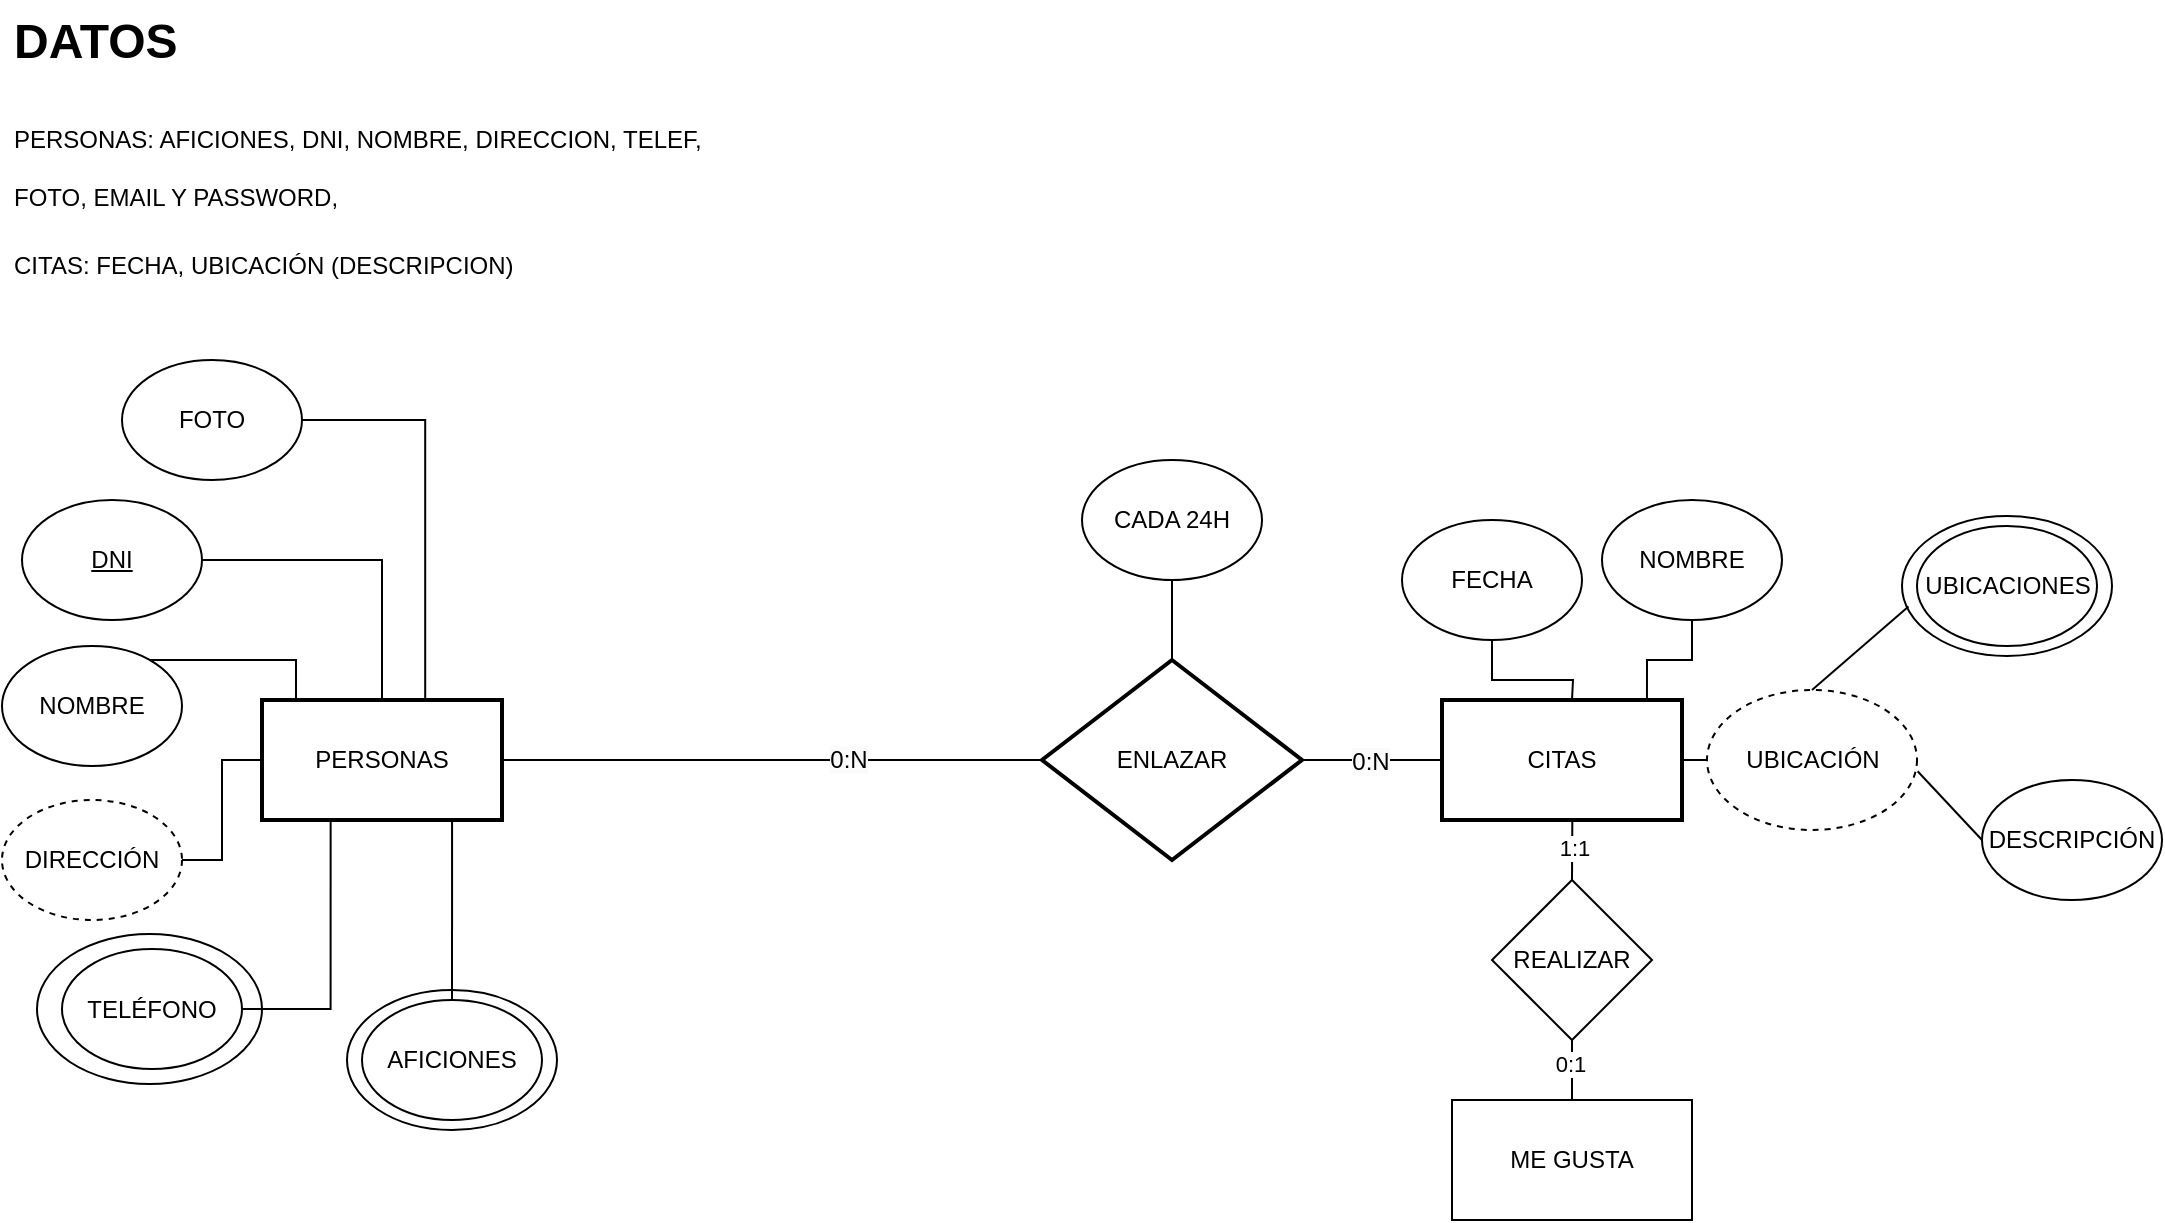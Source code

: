 <mxfile version="24.7.17">
  <diagram id="axB7szs_uBeu4hfYstc7" name="Página-1">
    <mxGraphModel dx="1419" dy="783" grid="1" gridSize="10" guides="1" tooltips="1" connect="1" arrows="1" fold="1" page="1" pageScale="1" pageWidth="827" pageHeight="1169" math="0" shadow="0">
      <root>
        <mxCell id="0" />
        <mxCell id="1" parent="0" />
        <mxCell id="F3HrLOQjKa00HK4MqhvZ-8" value="" style="ellipse;whiteSpace=wrap;html=1;" vertex="1" parent="1">
          <mxGeometry x="990" y="338" width="105" height="70" as="geometry" />
        </mxCell>
        <mxCell id="v1AuQ7H95rM6WsMichzJ-2" value="TELÉFONO" style="ellipse;whiteSpace=wrap;html=1;" parent="1" vertex="1">
          <mxGeometry x="57.5" y="547" width="112.5" height="75" as="geometry" />
        </mxCell>
        <mxCell id="SdneMGF3WSqkRSDgV3Lc-28" value="UBICACIÓN" style="ellipse;whiteSpace=wrap;html=1;dashed=1;" parent="1" vertex="1">
          <mxGeometry x="892.5" y="425" width="105" height="70" as="geometry" />
        </mxCell>
        <mxCell id="SdneMGF3WSqkRSDgV3Lc-23" value="AFICIONES" style="ellipse;whiteSpace=wrap;html=1;" parent="1" vertex="1">
          <mxGeometry x="212.5" y="575" width="105" height="70" as="geometry" />
        </mxCell>
        <mxCell id="EXCapHJ6gCYgwVX0uH0I-8" style="edgeStyle=orthogonalEdgeStyle;rounded=0;orthogonalLoop=1;jettySize=auto;html=1;endArrow=baseDash;endFill=0;" parent="1" source="EXCapHJ6gCYgwVX0uH0I-1" target="EXCapHJ6gCYgwVX0uH0I-5" edge="1">
          <mxGeometry relative="1" as="geometry" />
        </mxCell>
        <mxCell id="SdneMGF3WSqkRSDgV3Lc-26" value="&lt;span style=&quot;font-size: 12px; background-color: rgb(251, 251, 251);&quot;&gt;0:N&lt;/span&gt;" style="edgeLabel;html=1;align=center;verticalAlign=middle;resizable=0;points=[];" parent="EXCapHJ6gCYgwVX0uH0I-8" vertex="1" connectable="0">
          <mxGeometry x="-0.277" relative="1" as="geometry">
            <mxPoint as="offset" />
          </mxGeometry>
        </mxCell>
        <mxCell id="EXCapHJ6gCYgwVX0uH0I-9" style="edgeStyle=orthogonalEdgeStyle;rounded=0;orthogonalLoop=1;jettySize=auto;html=1;entryX=0;entryY=0.5;entryDx=0;entryDy=0;endArrow=baseDash;endFill=0;" parent="1" source="EXCapHJ6gCYgwVX0uH0I-1" target="EXCapHJ6gCYgwVX0uH0I-7" edge="1">
          <mxGeometry relative="1" as="geometry" />
        </mxCell>
        <mxCell id="SdneMGF3WSqkRSDgV3Lc-27" value="&lt;span style=&quot;font-size: 12px; background-color: rgb(251, 251, 251);&quot;&gt;0:N&lt;/span&gt;" style="edgeLabel;html=1;align=center;verticalAlign=middle;resizable=0;points=[];" parent="EXCapHJ6gCYgwVX0uH0I-9" vertex="1" connectable="0">
          <mxGeometry x="-0.034" y="-1" relative="1" as="geometry">
            <mxPoint as="offset" />
          </mxGeometry>
        </mxCell>
        <mxCell id="SdneMGF3WSqkRSDgV3Lc-25" style="edgeStyle=orthogonalEdgeStyle;rounded=0;orthogonalLoop=1;jettySize=auto;html=1;entryX=0.5;entryY=1;entryDx=0;entryDy=0;endArrow=baseDash;endFill=0;" parent="1" source="EXCapHJ6gCYgwVX0uH0I-1" target="SdneMGF3WSqkRSDgV3Lc-24" edge="1">
          <mxGeometry relative="1" as="geometry" />
        </mxCell>
        <mxCell id="EXCapHJ6gCYgwVX0uH0I-1" value="ENLAZAR" style="rhombus;whiteSpace=wrap;html=1;strokeWidth=2;" parent="1" vertex="1">
          <mxGeometry x="560" y="410" width="130" height="100" as="geometry" />
        </mxCell>
        <mxCell id="EXCapHJ6gCYgwVX0uH0I-4" value="&lt;h1 style=&quot;margin-top: 0px;&quot;&gt;&lt;span style=&quot;background-color: initial;&quot;&gt;DATOS&lt;/span&gt;&lt;/h1&gt;&lt;h1 style=&quot;margin-top: 0px;&quot;&gt;&lt;span style=&quot;font-size: 12px; font-weight: 400;&quot;&gt;PERSONAS: AFICIONES, DNI, NOMBRE, DIRECCION, TELEF, FOTO, EMAIL Y PASSWORD,&amp;nbsp;&lt;/span&gt;&lt;/h1&gt;&lt;div&gt;&lt;span style=&quot;font-size: 12px; font-weight: 400;&quot;&gt;CITAS: FECHA, UBICACIÓN (DESCRIPCION)&lt;/span&gt;&lt;/div&gt;&lt;div&gt;&lt;span style=&quot;font-size: 12px; font-weight: 400;&quot;&gt;&lt;br&gt;&lt;/span&gt;&lt;/div&gt;&lt;div&gt;&lt;span style=&quot;font-size: 12px; font-weight: 400;&quot;&gt;&lt;br&gt;&lt;/span&gt;&lt;/div&gt;&lt;div&gt;&lt;span style=&quot;font-size: 12px; font-weight: 400;&quot;&gt;&lt;br&gt;&lt;/span&gt;&lt;/div&gt;&lt;div&gt;&lt;span style=&quot;font-size: 12px; font-weight: 400;&quot;&gt;&lt;br&gt;&lt;/span&gt;&lt;/div&gt;&lt;div&gt;&lt;span style=&quot;font-size: 12px; font-weight: 400;&quot;&gt;&lt;br&gt;&lt;/span&gt;&lt;/div&gt;&lt;div&gt;&lt;span style=&quot;font-size: 12px; font-weight: 400;&quot;&gt;&lt;br&gt;&lt;/span&gt;&lt;/div&gt;&lt;div&gt;&lt;br&gt;&lt;/div&gt;" style="text;html=1;whiteSpace=wrap;overflow=hidden;rounded=0;" parent="1" vertex="1">
          <mxGeometry x="44" y="80" width="370" height="160" as="geometry" />
        </mxCell>
        <mxCell id="EXCapHJ6gCYgwVX0uH0I-5" value="PERSONAS" style="rounded=0;whiteSpace=wrap;html=1;strokeWidth=2;" parent="1" vertex="1">
          <mxGeometry x="170" y="430" width="120" height="60" as="geometry" />
        </mxCell>
        <mxCell id="EXCapHJ6gCYgwVX0uH0I-7" value="CITAS" style="rounded=0;whiteSpace=wrap;html=1;strokeWidth=2;" parent="1" vertex="1">
          <mxGeometry x="760" y="430" width="120" height="60" as="geometry" />
        </mxCell>
        <mxCell id="SdneMGF3WSqkRSDgV3Lc-2" value="TELÉFONO" style="ellipse;whiteSpace=wrap;html=1;" parent="1" vertex="1">
          <mxGeometry x="70" y="554.5" width="90" height="60" as="geometry" />
        </mxCell>
        <mxCell id="SdneMGF3WSqkRSDgV3Lc-12" style="edgeStyle=orthogonalEdgeStyle;rounded=0;orthogonalLoop=1;jettySize=auto;html=1;entryX=0;entryY=0.5;entryDx=0;entryDy=0;endArrow=baseDash;endFill=0;" parent="1" source="SdneMGF3WSqkRSDgV3Lc-3" target="EXCapHJ6gCYgwVX0uH0I-5" edge="1">
          <mxGeometry relative="1" as="geometry" />
        </mxCell>
        <mxCell id="SdneMGF3WSqkRSDgV3Lc-3" value="DIRECCIÓN" style="ellipse;whiteSpace=wrap;html=1;dashed=1;" parent="1" vertex="1">
          <mxGeometry x="40" y="480" width="90" height="60" as="geometry" />
        </mxCell>
        <mxCell id="SdneMGF3WSqkRSDgV3Lc-4" value="NOMBRE" style="ellipse;whiteSpace=wrap;html=1;" parent="1" vertex="1">
          <mxGeometry x="40" y="403" width="90" height="60" as="geometry" />
        </mxCell>
        <mxCell id="SdneMGF3WSqkRSDgV3Lc-10" style="edgeStyle=orthogonalEdgeStyle;rounded=0;orthogonalLoop=1;jettySize=auto;html=1;entryX=0.5;entryY=0;entryDx=0;entryDy=0;endArrow=baseDash;endFill=0;" parent="1" source="SdneMGF3WSqkRSDgV3Lc-5" target="EXCapHJ6gCYgwVX0uH0I-5" edge="1">
          <mxGeometry relative="1" as="geometry" />
        </mxCell>
        <mxCell id="SdneMGF3WSqkRSDgV3Lc-5" value="&lt;u&gt;DNI&lt;/u&gt;" style="ellipse;whiteSpace=wrap;html=1;" parent="1" vertex="1">
          <mxGeometry x="50" y="330" width="90" height="60" as="geometry" />
        </mxCell>
        <mxCell id="SdneMGF3WSqkRSDgV3Lc-8" value="FOTO" style="ellipse;whiteSpace=wrap;html=1;" parent="1" vertex="1">
          <mxGeometry x="100" y="260" width="90" height="60" as="geometry" />
        </mxCell>
        <mxCell id="SdneMGF3WSqkRSDgV3Lc-9" style="edgeStyle=orthogonalEdgeStyle;rounded=0;orthogonalLoop=1;jettySize=auto;html=1;entryX=0.68;entryY=-0.007;entryDx=0;entryDy=0;entryPerimeter=0;endArrow=baseDash;endFill=0;" parent="1" source="SdneMGF3WSqkRSDgV3Lc-8" target="EXCapHJ6gCYgwVX0uH0I-5" edge="1">
          <mxGeometry relative="1" as="geometry">
            <Array as="points">
              <mxPoint x="252" y="290" />
            </Array>
          </mxGeometry>
        </mxCell>
        <mxCell id="SdneMGF3WSqkRSDgV3Lc-11" style="edgeStyle=orthogonalEdgeStyle;rounded=0;orthogonalLoop=1;jettySize=auto;html=1;endArrow=baseDash;endFill=0;" parent="1" source="SdneMGF3WSqkRSDgV3Lc-4" edge="1">
          <mxGeometry relative="1" as="geometry">
            <mxPoint x="187" y="430" as="targetPoint" />
            <Array as="points">
              <mxPoint x="187" y="410" />
            </Array>
          </mxGeometry>
        </mxCell>
        <mxCell id="SdneMGF3WSqkRSDgV3Lc-13" style="edgeStyle=orthogonalEdgeStyle;rounded=0;orthogonalLoop=1;jettySize=auto;html=1;entryX=0.286;entryY=0.997;entryDx=0;entryDy=0;entryPerimeter=0;endArrow=baseDash;endFill=0;" parent="1" source="SdneMGF3WSqkRSDgV3Lc-2" target="EXCapHJ6gCYgwVX0uH0I-5" edge="1">
          <mxGeometry relative="1" as="geometry" />
        </mxCell>
        <mxCell id="SdneMGF3WSqkRSDgV3Lc-14" value="FECHA" style="ellipse;whiteSpace=wrap;html=1;" parent="1" vertex="1">
          <mxGeometry x="740" y="340" width="90" height="60" as="geometry" />
        </mxCell>
        <mxCell id="SdneMGF3WSqkRSDgV3Lc-19" style="edgeStyle=orthogonalEdgeStyle;rounded=0;orthogonalLoop=1;jettySize=auto;html=1;entryX=1;entryY=0.5;entryDx=0;entryDy=0;endArrow=baseDash;endFill=0;exitX=0;exitY=0.5;exitDx=0;exitDy=0;" parent="1" target="EXCapHJ6gCYgwVX0uH0I-7" edge="1" source="SdneMGF3WSqkRSDgV3Lc-28">
          <mxGeometry relative="1" as="geometry">
            <mxPoint x="900" y="460" as="sourcePoint" />
          </mxGeometry>
        </mxCell>
        <mxCell id="SdneMGF3WSqkRSDgV3Lc-17" style="edgeStyle=orthogonalEdgeStyle;rounded=0;orthogonalLoop=1;jettySize=auto;html=1;endArrow=baseDash;endFill=0;" parent="1" source="SdneMGF3WSqkRSDgV3Lc-14" edge="1">
          <mxGeometry relative="1" as="geometry">
            <mxPoint x="825" y="430" as="targetPoint" />
          </mxGeometry>
        </mxCell>
        <mxCell id="SdneMGF3WSqkRSDgV3Lc-18" style="edgeStyle=orthogonalEdgeStyle;rounded=0;orthogonalLoop=1;jettySize=auto;html=1;entryX=0.543;entryY=1.007;entryDx=0;entryDy=0;entryPerimeter=0;endArrow=baseDash;endFill=0;" parent="1" target="EXCapHJ6gCYgwVX0uH0I-7" edge="1">
          <mxGeometry relative="1" as="geometry">
            <mxPoint x="825" y="520" as="sourcePoint" />
          </mxGeometry>
        </mxCell>
        <mxCell id="SdneMGF3WSqkRSDgV3Lc-32" value="1:1" style="edgeLabel;html=1;align=center;verticalAlign=middle;resizable=0;points=[];" parent="SdneMGF3WSqkRSDgV3Lc-18" vertex="1" connectable="0">
          <mxGeometry x="0.089" y="-1" relative="1" as="geometry">
            <mxPoint as="offset" />
          </mxGeometry>
        </mxCell>
        <mxCell id="SdneMGF3WSqkRSDgV3Lc-20" value="AFICIONES" style="ellipse;whiteSpace=wrap;html=1;" parent="1" vertex="1">
          <mxGeometry x="220" y="580" width="90" height="60" as="geometry" />
        </mxCell>
        <mxCell id="SdneMGF3WSqkRSDgV3Lc-22" style="edgeStyle=orthogonalEdgeStyle;rounded=0;orthogonalLoop=1;jettySize=auto;html=1;entryX=0.792;entryY=1;entryDx=0;entryDy=0;entryPerimeter=0;endArrow=baseDash;endFill=0;" parent="1" source="SdneMGF3WSqkRSDgV3Lc-20" target="EXCapHJ6gCYgwVX0uH0I-5" edge="1">
          <mxGeometry relative="1" as="geometry" />
        </mxCell>
        <mxCell id="SdneMGF3WSqkRSDgV3Lc-24" value="CADA 24H" style="ellipse;whiteSpace=wrap;html=1;" parent="1" vertex="1">
          <mxGeometry x="580" y="310" width="90" height="60" as="geometry" />
        </mxCell>
        <mxCell id="SdneMGF3WSqkRSDgV3Lc-29" value="ME GUSTA" style="rounded=0;whiteSpace=wrap;html=1;" parent="1" vertex="1">
          <mxGeometry x="765" y="630" width="120" height="60" as="geometry" />
        </mxCell>
        <mxCell id="SdneMGF3WSqkRSDgV3Lc-31" style="edgeStyle=orthogonalEdgeStyle;rounded=0;orthogonalLoop=1;jettySize=auto;html=1;entryX=0.5;entryY=0;entryDx=0;entryDy=0;endArrow=baseDash;endFill=0;" parent="1" source="SdneMGF3WSqkRSDgV3Lc-30" target="SdneMGF3WSqkRSDgV3Lc-29" edge="1">
          <mxGeometry relative="1" as="geometry" />
        </mxCell>
        <mxCell id="SdneMGF3WSqkRSDgV3Lc-33" value="0:1" style="edgeLabel;html=1;align=center;verticalAlign=middle;resizable=0;points=[];" parent="SdneMGF3WSqkRSDgV3Lc-31" vertex="1" connectable="0">
          <mxGeometry x="-0.521" y="-1" relative="1" as="geometry">
            <mxPoint as="offset" />
          </mxGeometry>
        </mxCell>
        <mxCell id="SdneMGF3WSqkRSDgV3Lc-30" value="REALIZAR" style="rhombus;whiteSpace=wrap;html=1;" parent="1" vertex="1">
          <mxGeometry x="785" y="520" width="80" height="80" as="geometry" />
        </mxCell>
        <mxCell id="F3HrLOQjKa00HK4MqhvZ-4" value="NOMBRE" style="ellipse;whiteSpace=wrap;html=1;" vertex="1" parent="1">
          <mxGeometry x="840" y="330" width="90" height="60" as="geometry" />
        </mxCell>
        <mxCell id="F3HrLOQjKa00HK4MqhvZ-5" style="edgeStyle=orthogonalEdgeStyle;rounded=0;orthogonalLoop=1;jettySize=auto;html=1;entryX=0.854;entryY=-0.007;entryDx=0;entryDy=0;entryPerimeter=0;endArrow=baseDash;endFill=0;" edge="1" parent="1" source="F3HrLOQjKa00HK4MqhvZ-4" target="EXCapHJ6gCYgwVX0uH0I-7">
          <mxGeometry relative="1" as="geometry" />
        </mxCell>
        <mxCell id="F3HrLOQjKa00HK4MqhvZ-6" value="DESCRIPCIÓN" style="ellipse;whiteSpace=wrap;html=1;" vertex="1" parent="1">
          <mxGeometry x="1030" y="470" width="90" height="60" as="geometry" />
        </mxCell>
        <mxCell id="F3HrLOQjKa00HK4MqhvZ-7" value="UBICACIONES" style="ellipse;whiteSpace=wrap;html=1;" vertex="1" parent="1">
          <mxGeometry x="997.5" y="343" width="90" height="60" as="geometry" />
        </mxCell>
        <mxCell id="F3HrLOQjKa00HK4MqhvZ-9" value="" style="endArrow=none;html=1;rounded=0;exitX=0.5;exitY=0;exitDx=0;exitDy=0;entryX=0.031;entryY=0.647;entryDx=0;entryDy=0;entryPerimeter=0;" edge="1" parent="1" source="SdneMGF3WSqkRSDgV3Lc-28" target="F3HrLOQjKa00HK4MqhvZ-8">
          <mxGeometry width="50" height="50" relative="1" as="geometry">
            <mxPoint x="940" y="440" as="sourcePoint" />
            <mxPoint x="960" y="370" as="targetPoint" />
          </mxGeometry>
        </mxCell>
        <mxCell id="F3HrLOQjKa00HK4MqhvZ-10" value="" style="endArrow=none;html=1;rounded=0;entryX=0;entryY=0.5;entryDx=0;entryDy=0;exitX=1.003;exitY=0.58;exitDx=0;exitDy=0;exitPerimeter=0;" edge="1" parent="1" source="SdneMGF3WSqkRSDgV3Lc-28" target="F3HrLOQjKa00HK4MqhvZ-6">
          <mxGeometry width="50" height="50" relative="1" as="geometry">
            <mxPoint x="940" y="440" as="sourcePoint" />
            <mxPoint x="990" y="390" as="targetPoint" />
          </mxGeometry>
        </mxCell>
      </root>
    </mxGraphModel>
  </diagram>
</mxfile>
